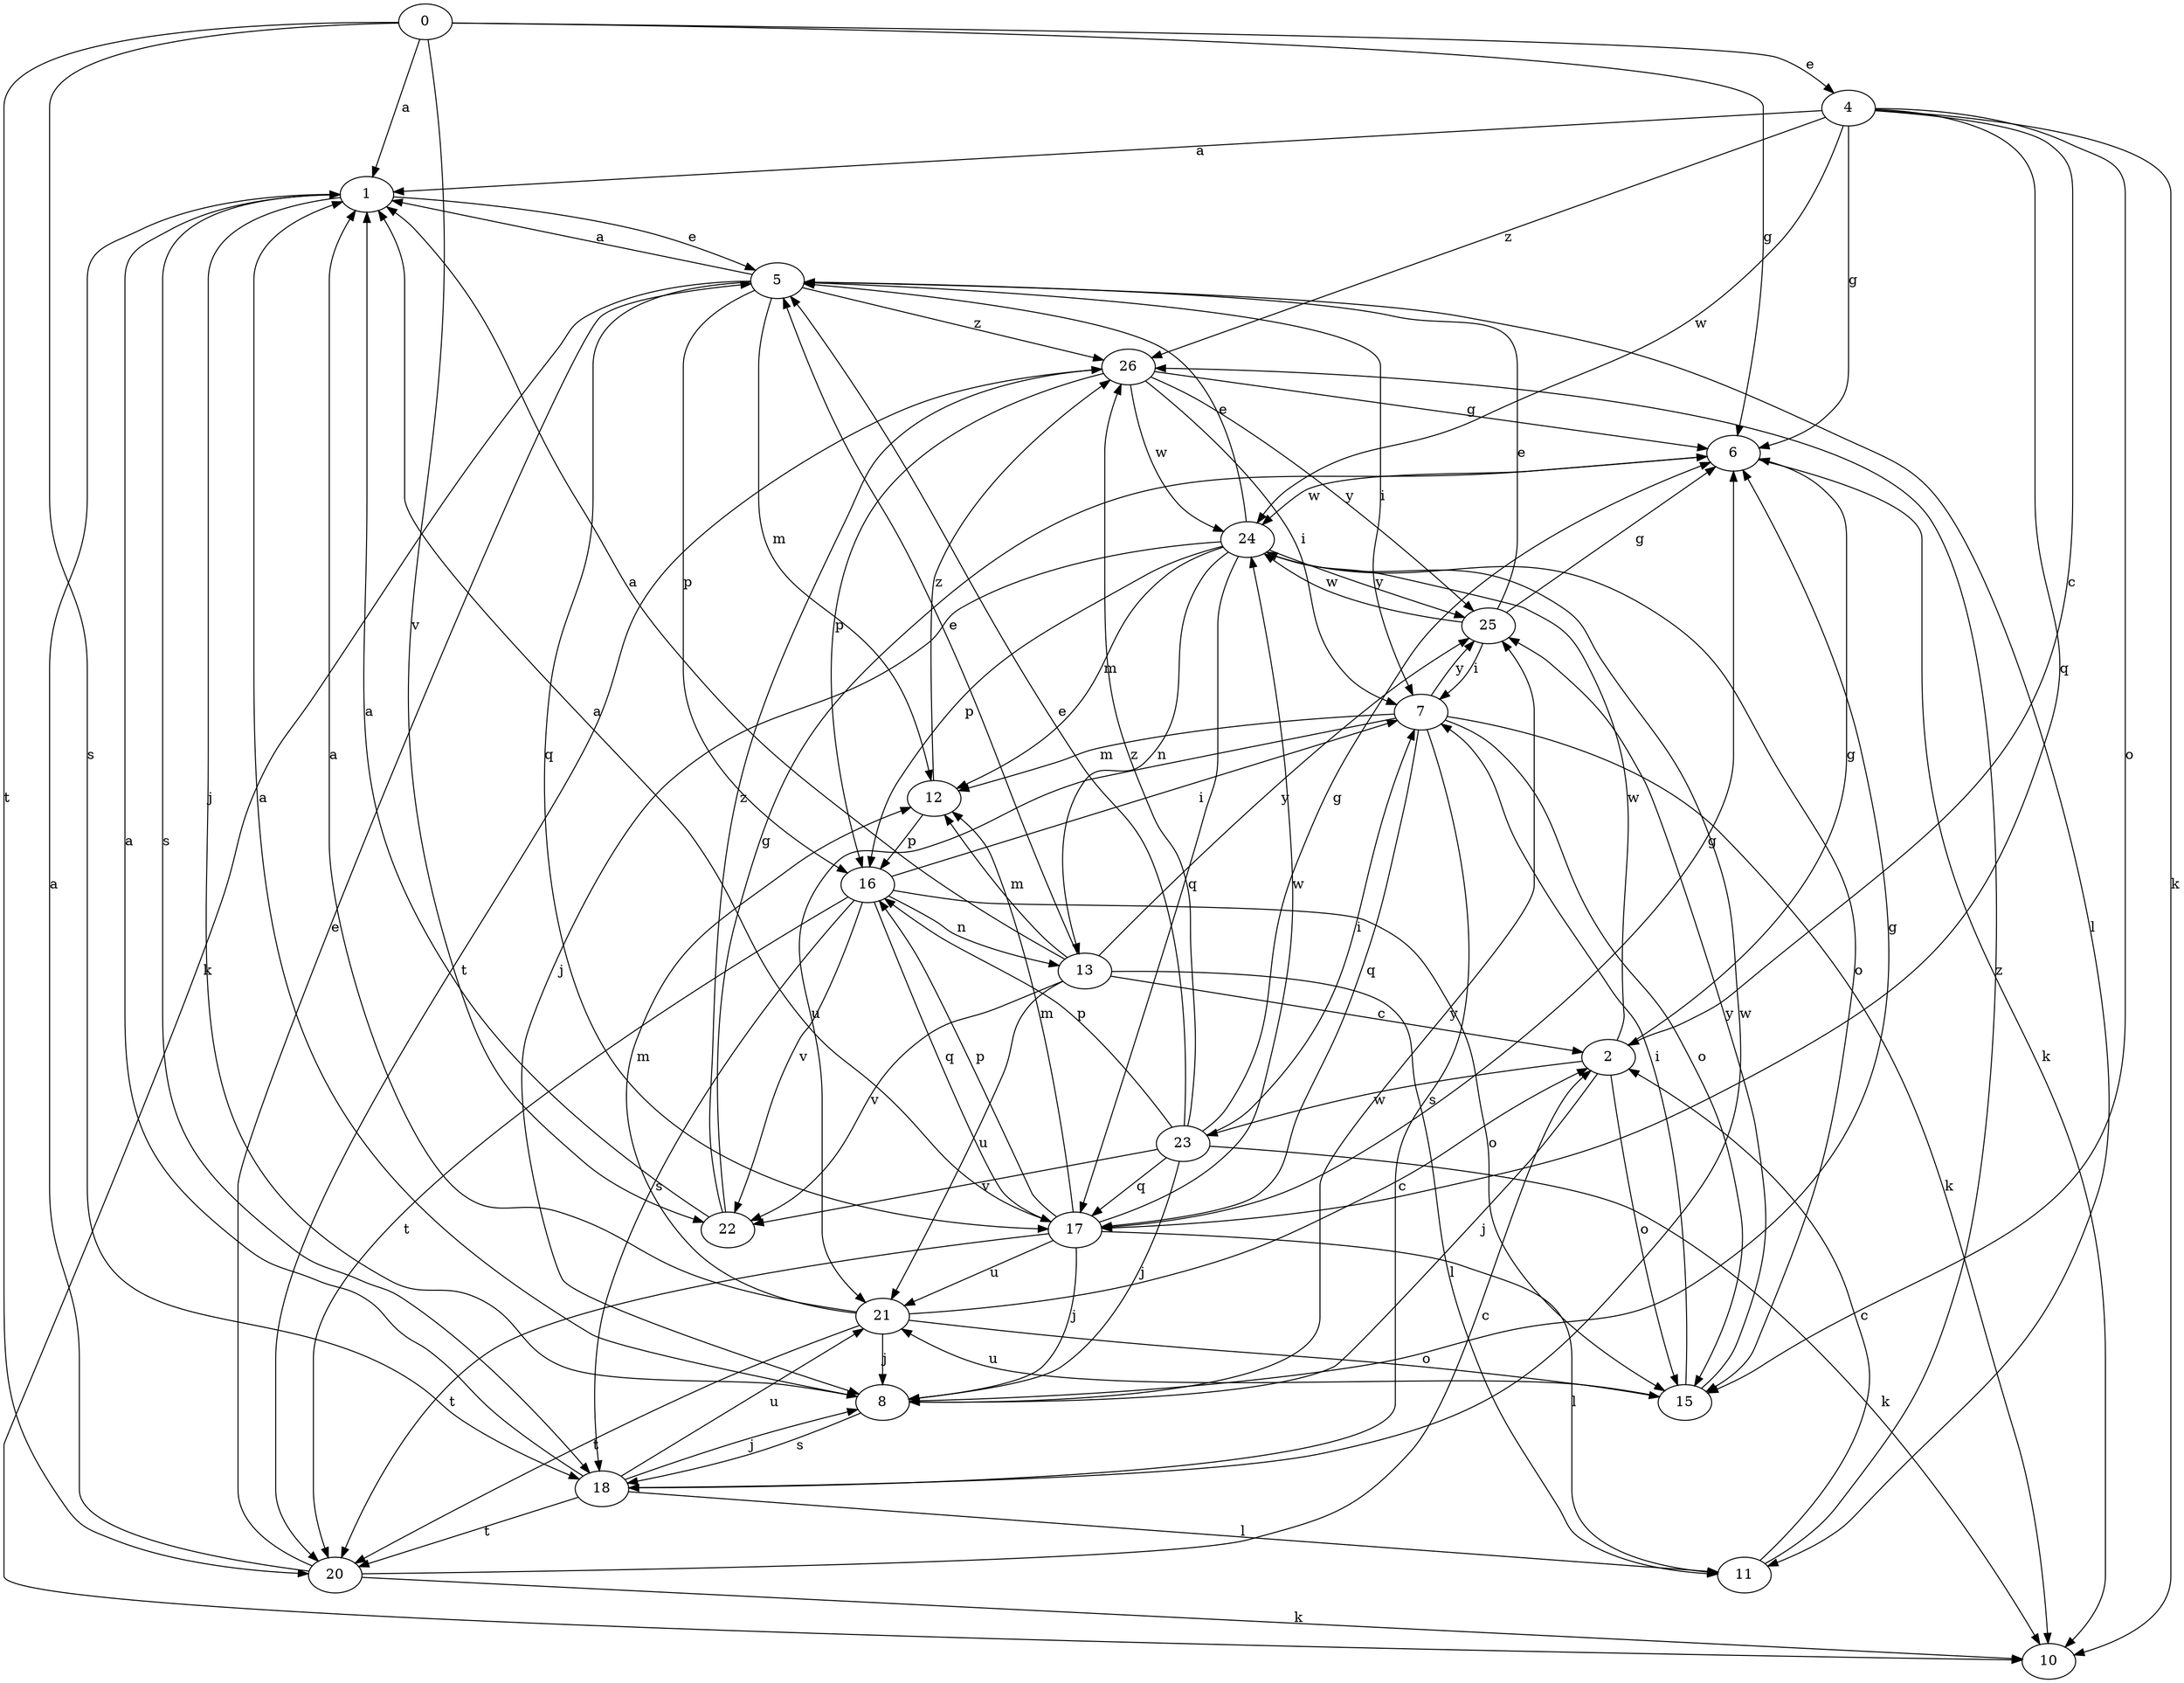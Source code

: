 strict digraph  {
0;
1;
2;
4;
5;
6;
7;
8;
10;
11;
12;
13;
15;
16;
17;
18;
20;
21;
22;
23;
24;
25;
26;
0 -> 1  [label=a];
0 -> 4  [label=e];
0 -> 6  [label=g];
0 -> 18  [label=s];
0 -> 20  [label=t];
0 -> 22  [label=v];
1 -> 5  [label=e];
1 -> 8  [label=j];
1 -> 18  [label=s];
2 -> 6  [label=g];
2 -> 8  [label=j];
2 -> 15  [label=o];
2 -> 23  [label=w];
2 -> 24  [label=w];
4 -> 1  [label=a];
4 -> 2  [label=c];
4 -> 6  [label=g];
4 -> 10  [label=k];
4 -> 15  [label=o];
4 -> 17  [label=q];
4 -> 24  [label=w];
4 -> 26  [label=z];
5 -> 1  [label=a];
5 -> 7  [label=i];
5 -> 10  [label=k];
5 -> 11  [label=l];
5 -> 12  [label=m];
5 -> 16  [label=p];
5 -> 17  [label=q];
5 -> 26  [label=z];
6 -> 10  [label=k];
6 -> 24  [label=w];
7 -> 10  [label=k];
7 -> 12  [label=m];
7 -> 15  [label=o];
7 -> 17  [label=q];
7 -> 18  [label=s];
7 -> 21  [label=u];
7 -> 25  [label=y];
8 -> 1  [label=a];
8 -> 6  [label=g];
8 -> 18  [label=s];
8 -> 25  [label=y];
11 -> 2  [label=c];
11 -> 26  [label=z];
12 -> 16  [label=p];
12 -> 26  [label=z];
13 -> 1  [label=a];
13 -> 2  [label=c];
13 -> 5  [label=e];
13 -> 11  [label=l];
13 -> 12  [label=m];
13 -> 21  [label=u];
13 -> 22  [label=v];
13 -> 25  [label=y];
15 -> 7  [label=i];
15 -> 21  [label=u];
15 -> 25  [label=y];
16 -> 7  [label=i];
16 -> 13  [label=n];
16 -> 15  [label=o];
16 -> 17  [label=q];
16 -> 18  [label=s];
16 -> 20  [label=t];
16 -> 22  [label=v];
17 -> 1  [label=a];
17 -> 6  [label=g];
17 -> 8  [label=j];
17 -> 11  [label=l];
17 -> 12  [label=m];
17 -> 16  [label=p];
17 -> 20  [label=t];
17 -> 21  [label=u];
17 -> 24  [label=w];
18 -> 1  [label=a];
18 -> 8  [label=j];
18 -> 11  [label=l];
18 -> 20  [label=t];
18 -> 21  [label=u];
18 -> 24  [label=w];
20 -> 1  [label=a];
20 -> 2  [label=c];
20 -> 5  [label=e];
20 -> 10  [label=k];
21 -> 1  [label=a];
21 -> 2  [label=c];
21 -> 8  [label=j];
21 -> 12  [label=m];
21 -> 15  [label=o];
21 -> 20  [label=t];
22 -> 1  [label=a];
22 -> 6  [label=g];
22 -> 26  [label=z];
23 -> 5  [label=e];
23 -> 6  [label=g];
23 -> 7  [label=i];
23 -> 8  [label=j];
23 -> 10  [label=k];
23 -> 16  [label=p];
23 -> 17  [label=q];
23 -> 22  [label=v];
23 -> 26  [label=z];
24 -> 5  [label=e];
24 -> 8  [label=j];
24 -> 12  [label=m];
24 -> 13  [label=n];
24 -> 15  [label=o];
24 -> 16  [label=p];
24 -> 17  [label=q];
24 -> 25  [label=y];
25 -> 5  [label=e];
25 -> 6  [label=g];
25 -> 7  [label=i];
25 -> 24  [label=w];
26 -> 6  [label=g];
26 -> 7  [label=i];
26 -> 16  [label=p];
26 -> 20  [label=t];
26 -> 24  [label=w];
26 -> 25  [label=y];
}
